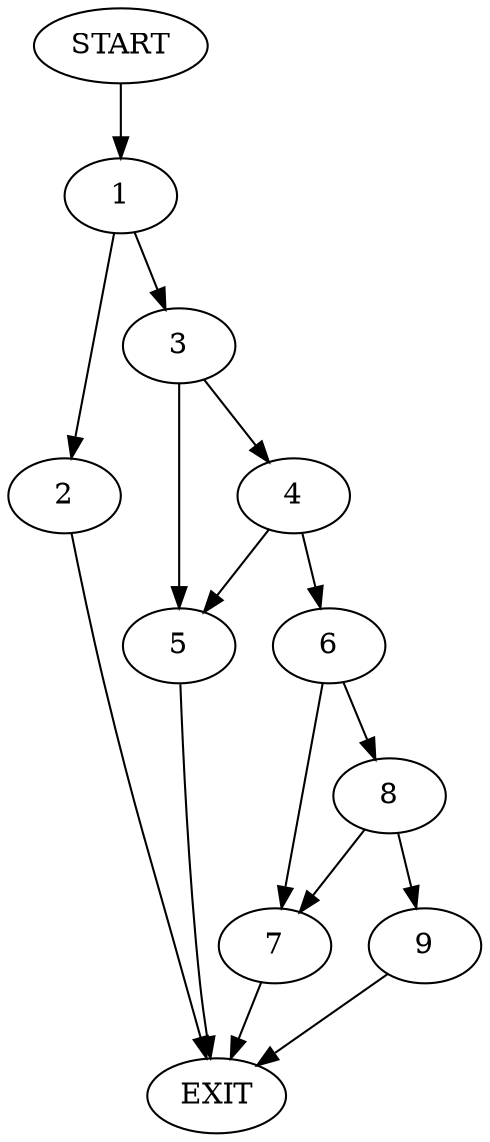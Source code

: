 digraph {
0 [label="START"]
10 [label="EXIT"]
0 -> 1
1 -> 2
1 -> 3
3 -> 4
3 -> 5
2 -> 10
4 -> 5
4 -> 6
5 -> 10
6 -> 7
6 -> 8
7 -> 10
8 -> 7
8 -> 9
9 -> 10
}
